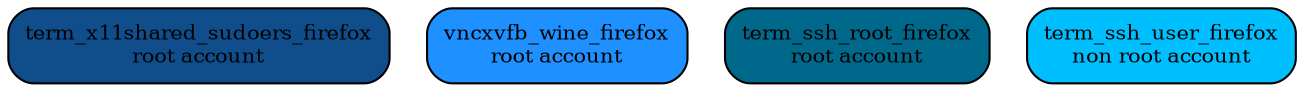 digraph docker
{
 "term_x11shared_sudoers_firefox" [label="term_x11shared_sudoers_firefox\nroot account",shape=box,fillcolor="dodgerblue4",style="filled,rounded", fontsize="10.0"];
 "vncxvfb_wine_firefox" [label="vncxvfb_wine_firefox\nroot account",shape=box,fillcolor="dodgerblue",style="filled,rounded", fontsize="10.0"];
 "term_ssh_root_firefox" [label="term_ssh_root_firefox\nroot account",shape=box,fillcolor="deepskyblue4",style="filled,rounded", fontsize="10.0"];
 "term_ssh_user_firefox" [label="term_ssh_user_firefox\nnon root account",shape=box,fillcolor="deepskyblue",style="filled,rounded", fontsize="10.0"];
}
